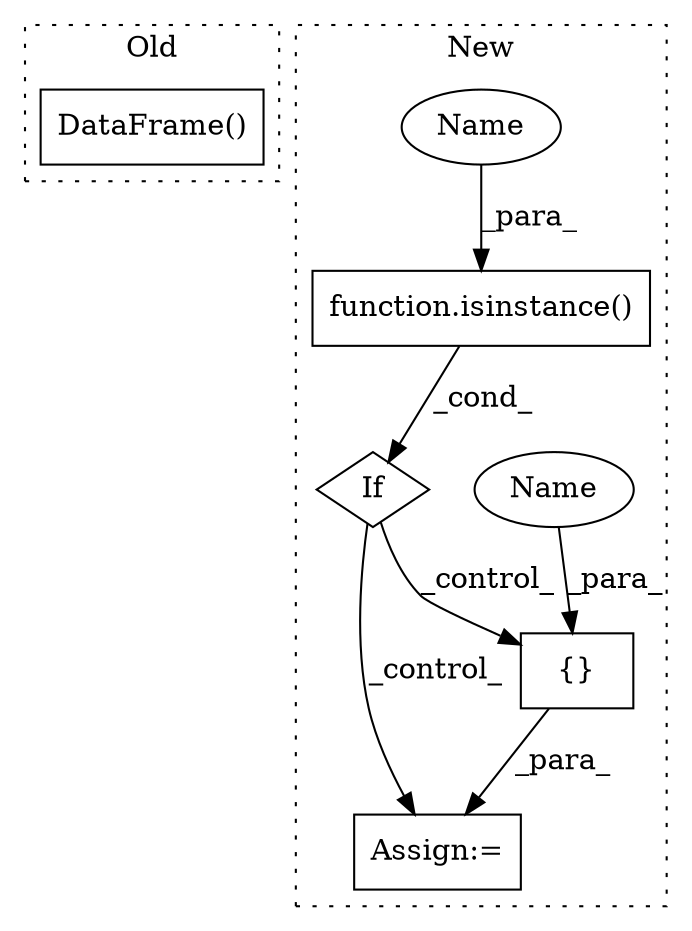 digraph G {
subgraph cluster0 {
1 [label="DataFrame()" a="75" s="5446,5559" l="32,14" shape="box"];
label = "Old";
style="dotted";
}
subgraph cluster1 {
2 [label="function.isinstance()" a="75" s="6670,6695" l="11,1" shape="box"];
3 [label="If" a="96" s="6667" l="3" shape="diamond"];
4 [label="{}" a="59" s="6718,6728" l="1,0" shape="box"];
5 [label="Assign:=" a="68" s="6715" l="3" shape="box"];
6 [label="Name" a="87" s="6719" l="9" shape="ellipse"];
7 [label="Name" a="87" s="6681" l="9" shape="ellipse"];
label = "New";
style="dotted";
}
2 -> 3 [label="_cond_"];
3 -> 5 [label="_control_"];
3 -> 4 [label="_control_"];
4 -> 5 [label="_para_"];
6 -> 4 [label="_para_"];
7 -> 2 [label="_para_"];
}